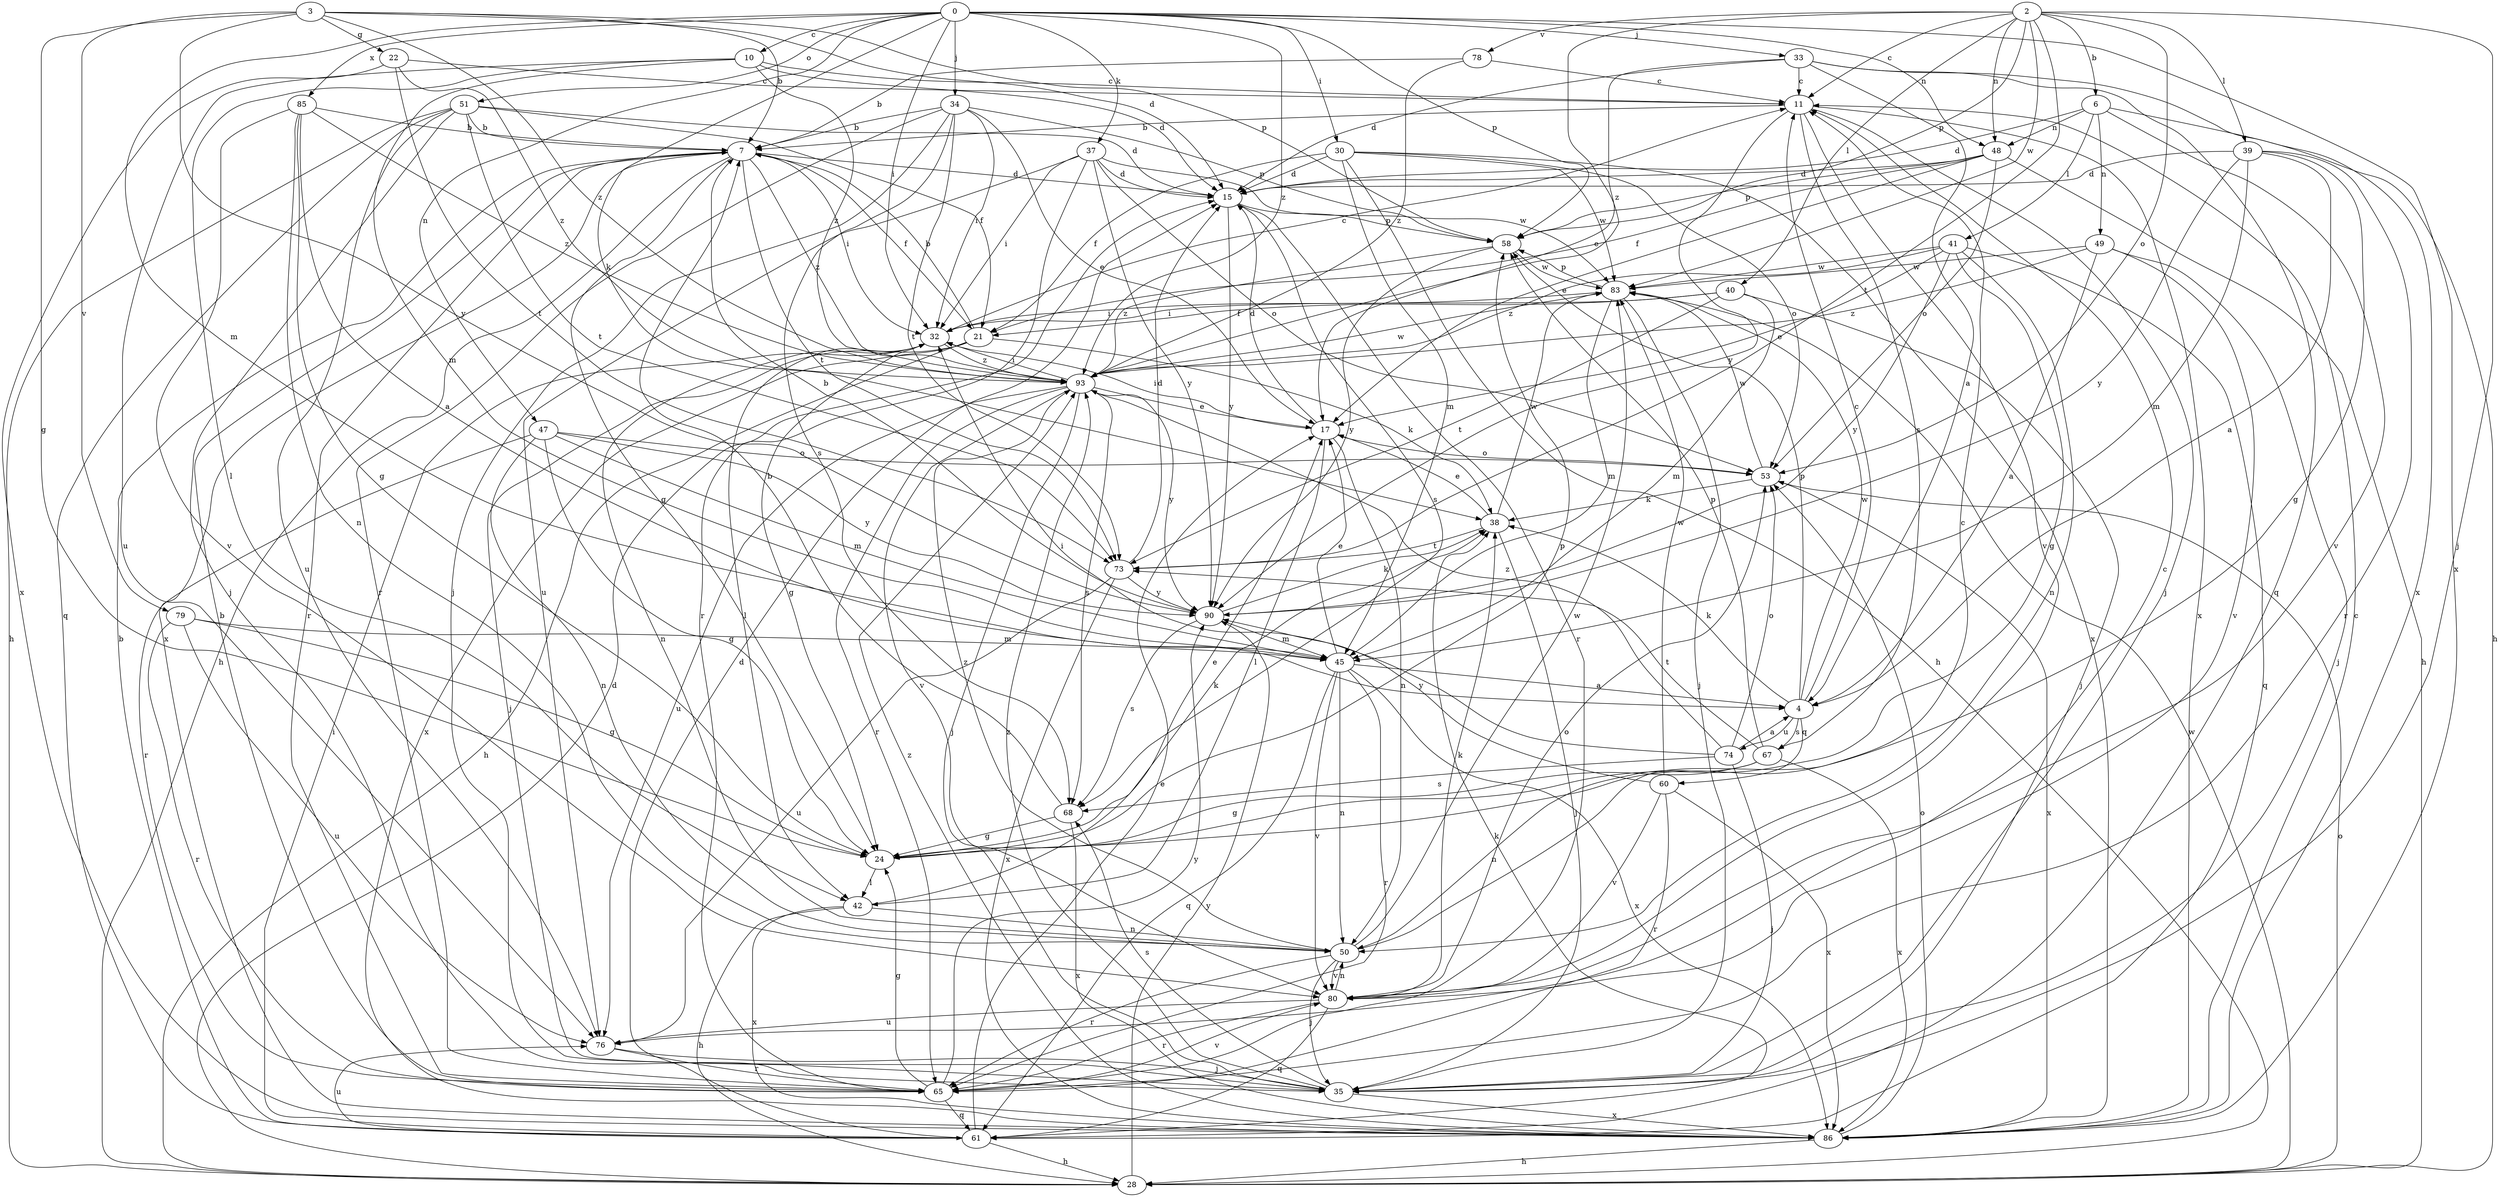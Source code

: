 strict digraph  {
0;
2;
3;
4;
6;
7;
10;
11;
15;
17;
21;
22;
24;
28;
30;
32;
33;
34;
35;
37;
38;
39;
40;
41;
42;
45;
47;
48;
49;
50;
51;
53;
58;
60;
61;
65;
67;
68;
73;
74;
76;
78;
79;
80;
83;
85;
86;
90;
93;
0 -> 10  [label=c];
0 -> 30  [label=i];
0 -> 32  [label=i];
0 -> 33  [label=j];
0 -> 34  [label=j];
0 -> 37  [label=k];
0 -> 38  [label=k];
0 -> 45  [label=m];
0 -> 47  [label=n];
0 -> 48  [label=n];
0 -> 51  [label=o];
0 -> 58  [label=p];
0 -> 85  [label=x];
0 -> 86  [label=x];
0 -> 93  [label=z];
2 -> 6  [label=b];
2 -> 11  [label=c];
2 -> 35  [label=j];
2 -> 39  [label=l];
2 -> 40  [label=l];
2 -> 48  [label=n];
2 -> 53  [label=o];
2 -> 58  [label=p];
2 -> 73  [label=t];
2 -> 78  [label=v];
2 -> 83  [label=w];
2 -> 93  [label=z];
3 -> 7  [label=b];
3 -> 15  [label=d];
3 -> 22  [label=g];
3 -> 24  [label=g];
3 -> 58  [label=p];
3 -> 79  [label=v];
3 -> 90  [label=y];
3 -> 93  [label=z];
4 -> 11  [label=c];
4 -> 38  [label=k];
4 -> 58  [label=p];
4 -> 60  [label=q];
4 -> 67  [label=s];
4 -> 74  [label=u];
4 -> 83  [label=w];
6 -> 15  [label=d];
6 -> 28  [label=h];
6 -> 41  [label=l];
6 -> 48  [label=n];
6 -> 49  [label=n];
6 -> 80  [label=v];
7 -> 15  [label=d];
7 -> 21  [label=f];
7 -> 24  [label=g];
7 -> 28  [label=h];
7 -> 32  [label=i];
7 -> 65  [label=r];
7 -> 73  [label=t];
7 -> 86  [label=x];
7 -> 93  [label=z];
10 -> 11  [label=c];
10 -> 15  [label=d];
10 -> 42  [label=l];
10 -> 45  [label=m];
10 -> 76  [label=u];
10 -> 93  [label=z];
11 -> 7  [label=b];
11 -> 35  [label=j];
11 -> 67  [label=s];
11 -> 80  [label=v];
11 -> 86  [label=x];
11 -> 90  [label=y];
15 -> 58  [label=p];
15 -> 65  [label=r];
15 -> 68  [label=s];
15 -> 90  [label=y];
17 -> 15  [label=d];
17 -> 32  [label=i];
17 -> 42  [label=l];
17 -> 50  [label=n];
17 -> 53  [label=o];
21 -> 7  [label=b];
21 -> 28  [label=h];
21 -> 35  [label=j];
21 -> 38  [label=k];
21 -> 86  [label=x];
22 -> 11  [label=c];
22 -> 73  [label=t];
22 -> 86  [label=x];
22 -> 93  [label=z];
24 -> 38  [label=k];
24 -> 42  [label=l];
24 -> 58  [label=p];
28 -> 15  [label=d];
28 -> 53  [label=o];
28 -> 83  [label=w];
28 -> 90  [label=y];
30 -> 15  [label=d];
30 -> 21  [label=f];
30 -> 28  [label=h];
30 -> 45  [label=m];
30 -> 53  [label=o];
30 -> 83  [label=w];
30 -> 86  [label=x];
32 -> 11  [label=c];
32 -> 24  [label=g];
32 -> 42  [label=l];
32 -> 50  [label=n];
32 -> 93  [label=z];
33 -> 4  [label=a];
33 -> 11  [label=c];
33 -> 15  [label=d];
33 -> 17  [label=e];
33 -> 61  [label=q];
33 -> 86  [label=x];
34 -> 7  [label=b];
34 -> 17  [label=e];
34 -> 32  [label=i];
34 -> 35  [label=j];
34 -> 58  [label=p];
34 -> 65  [label=r];
34 -> 68  [label=s];
34 -> 73  [label=t];
35 -> 68  [label=s];
35 -> 86  [label=x];
35 -> 93  [label=z];
37 -> 15  [label=d];
37 -> 32  [label=i];
37 -> 53  [label=o];
37 -> 65  [label=r];
37 -> 76  [label=u];
37 -> 83  [label=w];
37 -> 90  [label=y];
38 -> 17  [label=e];
38 -> 35  [label=j];
38 -> 73  [label=t];
38 -> 83  [label=w];
39 -> 4  [label=a];
39 -> 15  [label=d];
39 -> 24  [label=g];
39 -> 45  [label=m];
39 -> 65  [label=r];
39 -> 90  [label=y];
40 -> 21  [label=f];
40 -> 32  [label=i];
40 -> 35  [label=j];
40 -> 45  [label=m];
40 -> 73  [label=t];
41 -> 17  [label=e];
41 -> 24  [label=g];
41 -> 50  [label=n];
41 -> 61  [label=q];
41 -> 83  [label=w];
41 -> 90  [label=y];
41 -> 93  [label=z];
42 -> 17  [label=e];
42 -> 28  [label=h];
42 -> 50  [label=n];
42 -> 86  [label=x];
45 -> 4  [label=a];
45 -> 17  [label=e];
45 -> 50  [label=n];
45 -> 61  [label=q];
45 -> 65  [label=r];
45 -> 80  [label=v];
45 -> 86  [label=x];
47 -> 24  [label=g];
47 -> 45  [label=m];
47 -> 50  [label=n];
47 -> 53  [label=o];
47 -> 65  [label=r];
47 -> 90  [label=y];
48 -> 15  [label=d];
48 -> 17  [label=e];
48 -> 21  [label=f];
48 -> 28  [label=h];
48 -> 53  [label=o];
48 -> 58  [label=p];
49 -> 4  [label=a];
49 -> 35  [label=j];
49 -> 80  [label=v];
49 -> 83  [label=w];
49 -> 93  [label=z];
50 -> 11  [label=c];
50 -> 35  [label=j];
50 -> 65  [label=r];
50 -> 80  [label=v];
50 -> 83  [label=w];
50 -> 93  [label=z];
51 -> 7  [label=b];
51 -> 15  [label=d];
51 -> 21  [label=f];
51 -> 28  [label=h];
51 -> 35  [label=j];
51 -> 61  [label=q];
51 -> 73  [label=t];
51 -> 76  [label=u];
53 -> 38  [label=k];
53 -> 83  [label=w];
53 -> 86  [label=x];
58 -> 83  [label=w];
58 -> 90  [label=y];
58 -> 93  [label=z];
60 -> 65  [label=r];
60 -> 80  [label=v];
60 -> 83  [label=w];
60 -> 86  [label=x];
60 -> 90  [label=y];
61 -> 7  [label=b];
61 -> 15  [label=d];
61 -> 17  [label=e];
61 -> 28  [label=h];
61 -> 32  [label=i];
61 -> 38  [label=k];
61 -> 76  [label=u];
65 -> 7  [label=b];
65 -> 24  [label=g];
65 -> 61  [label=q];
65 -> 80  [label=v];
65 -> 90  [label=y];
67 -> 24  [label=g];
67 -> 50  [label=n];
67 -> 58  [label=p];
67 -> 73  [label=t];
67 -> 86  [label=x];
68 -> 7  [label=b];
68 -> 24  [label=g];
68 -> 86  [label=x];
73 -> 15  [label=d];
73 -> 76  [label=u];
73 -> 86  [label=x];
73 -> 90  [label=y];
74 -> 4  [label=a];
74 -> 32  [label=i];
74 -> 35  [label=j];
74 -> 53  [label=o];
74 -> 68  [label=s];
74 -> 93  [label=z];
76 -> 11  [label=c];
76 -> 35  [label=j];
76 -> 65  [label=r];
78 -> 7  [label=b];
78 -> 11  [label=c];
78 -> 93  [label=z];
79 -> 24  [label=g];
79 -> 45  [label=m];
79 -> 65  [label=r];
79 -> 76  [label=u];
80 -> 38  [label=k];
80 -> 50  [label=n];
80 -> 53  [label=o];
80 -> 61  [label=q];
80 -> 65  [label=r];
80 -> 76  [label=u];
83 -> 32  [label=i];
83 -> 35  [label=j];
83 -> 45  [label=m];
83 -> 58  [label=p];
85 -> 4  [label=a];
85 -> 7  [label=b];
85 -> 24  [label=g];
85 -> 50  [label=n];
85 -> 80  [label=v];
85 -> 93  [label=z];
86 -> 11  [label=c];
86 -> 28  [label=h];
86 -> 53  [label=o];
86 -> 93  [label=z];
90 -> 7  [label=b];
90 -> 38  [label=k];
90 -> 45  [label=m];
90 -> 68  [label=s];
93 -> 17  [label=e];
93 -> 32  [label=i];
93 -> 35  [label=j];
93 -> 65  [label=r];
93 -> 68  [label=s];
93 -> 76  [label=u];
93 -> 80  [label=v];
93 -> 83  [label=w];
93 -> 90  [label=y];
}
